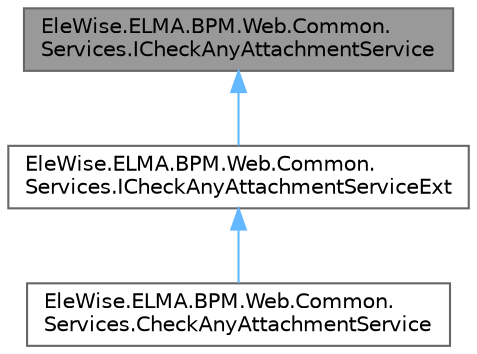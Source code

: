 digraph "EleWise.ELMA.BPM.Web.Common.Services.ICheckAnyAttachmentService"
{
 // LATEX_PDF_SIZE
  bgcolor="transparent";
  edge [fontname=Helvetica,fontsize=10,labelfontname=Helvetica,labelfontsize=10];
  node [fontname=Helvetica,fontsize=10,shape=box,height=0.2,width=0.4];
  Node1 [id="Node000001",label="EleWise.ELMA.BPM.Web.Common.\lServices.ICheckAnyAttachmentService",height=0.2,width=0.4,color="gray40", fillcolor="grey60", style="filled", fontcolor="black",tooltip="Сервис для проверки наличия вложений в объект"];
  Node1 -> Node2 [id="edge1_Node000001_Node000002",dir="back",color="steelblue1",style="solid",tooltip=" "];
  Node2 [id="Node000002",label="EleWise.ELMA.BPM.Web.Common.\lServices.ICheckAnyAttachmentServiceExt",height=0.2,width=0.4,color="gray40", fillcolor="white", style="filled",URL="$interface_ele_wise_1_1_e_l_m_a_1_1_b_p_m_1_1_web_1_1_common_1_1_services_1_1_i_check_any_attachment_service_ext.html",tooltip="Сервис для проверки наличия вложений в объект"];
  Node2 -> Node3 [id="edge2_Node000002_Node000003",dir="back",color="steelblue1",style="solid",tooltip=" "];
  Node3 [id="Node000003",label="EleWise.ELMA.BPM.Web.Common.\lServices.CheckAnyAttachmentService",height=0.2,width=0.4,color="gray40", fillcolor="white", style="filled",tooltip=" "];
}
